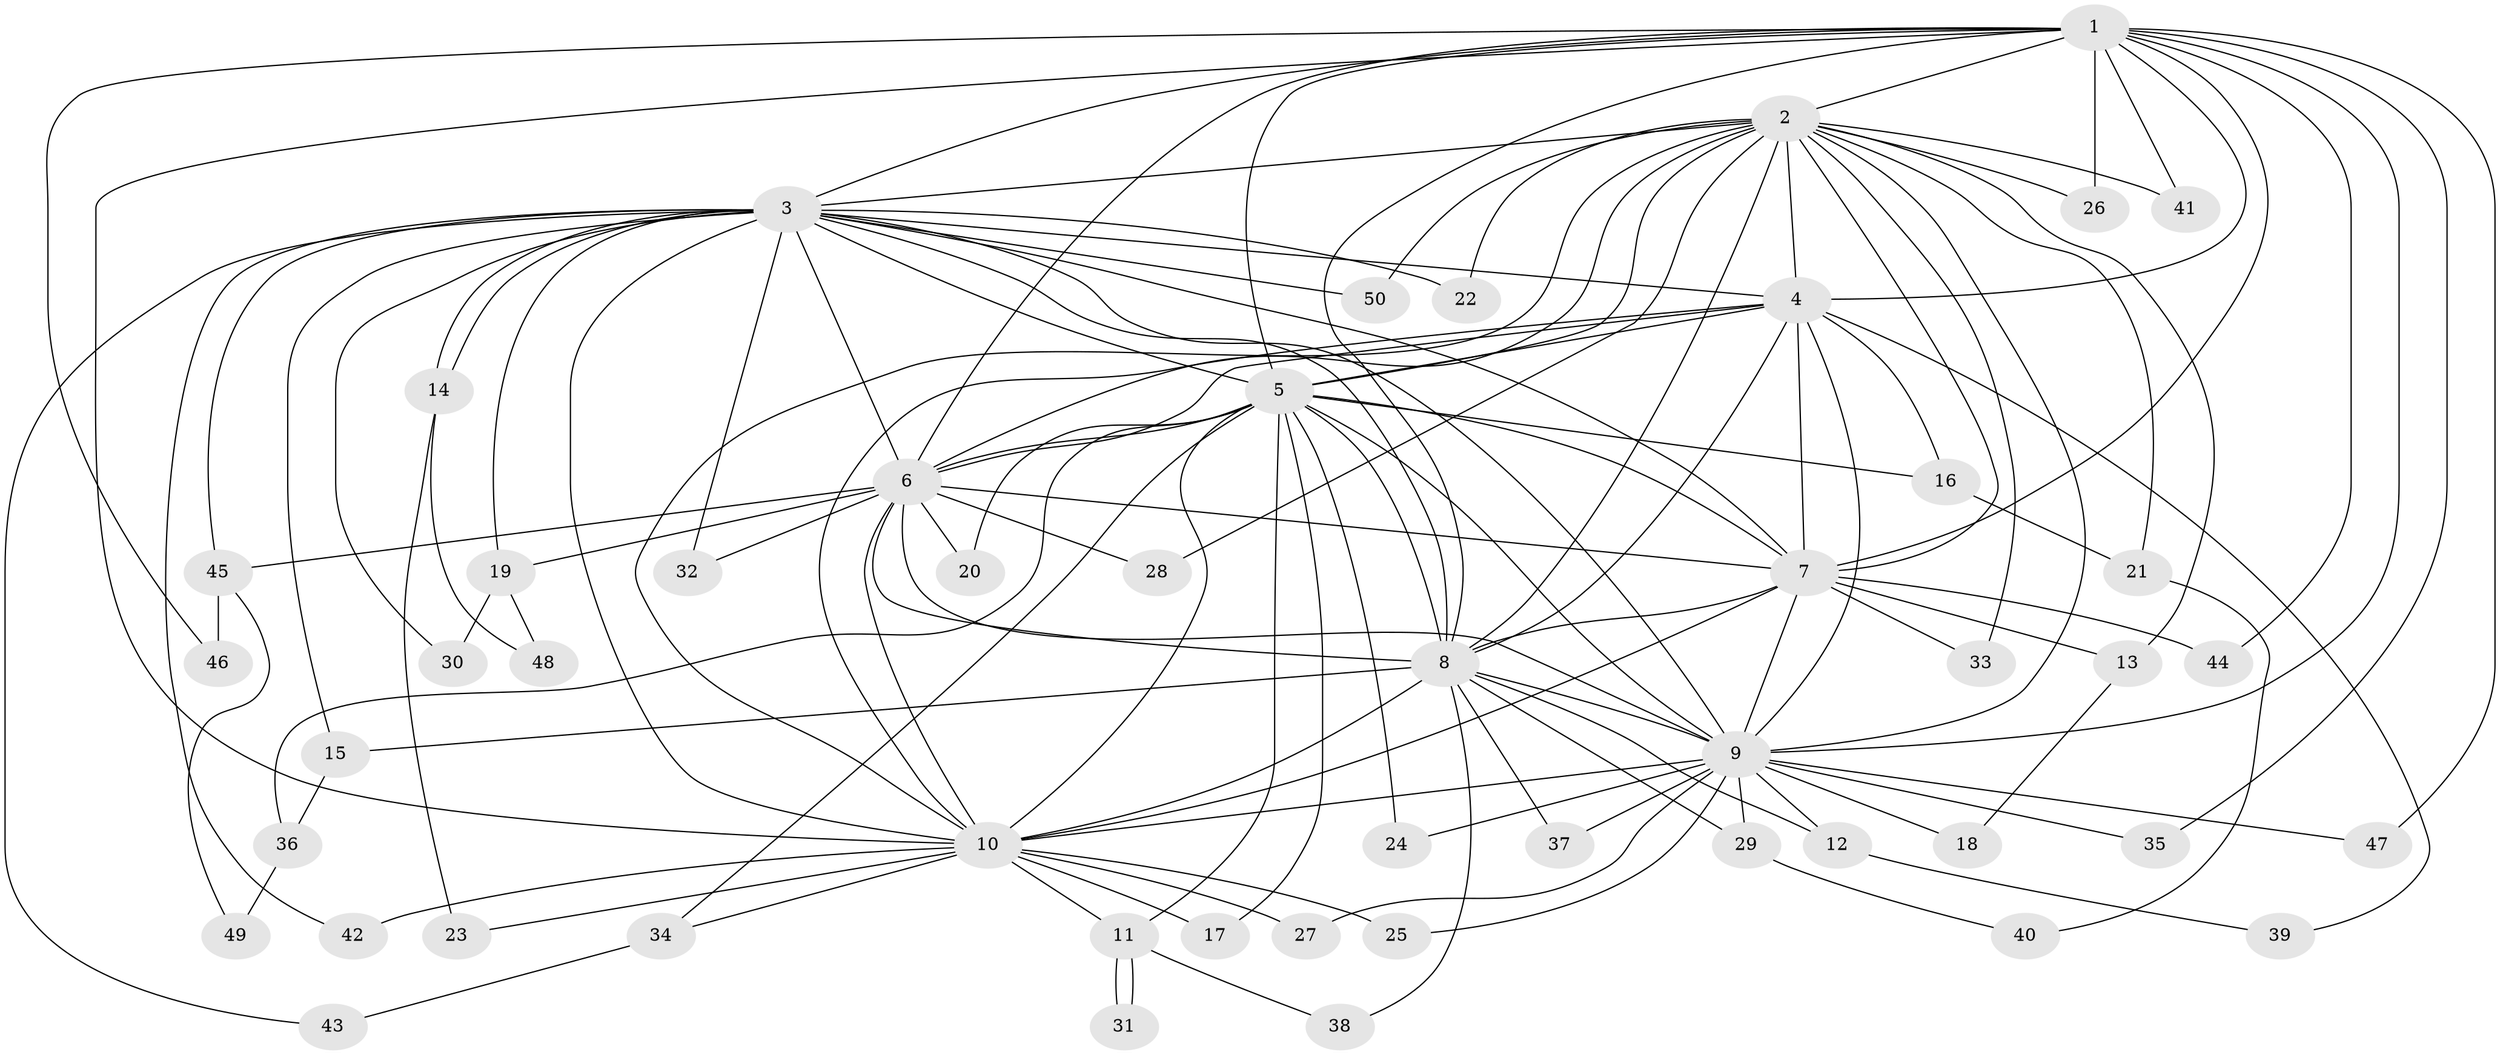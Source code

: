 // coarse degree distribution, {10: 0.027777777777777776, 21: 0.027777777777777776, 18: 0.05555555555555555, 8: 0.05555555555555555, 15: 0.027777777777777776, 3: 0.19444444444444445, 2: 0.5277777777777778, 4: 0.05555555555555555, 1: 0.027777777777777776}
// Generated by graph-tools (version 1.1) at 2025/23/03/03/25 07:23:45]
// undirected, 50 vertices, 125 edges
graph export_dot {
graph [start="1"]
  node [color=gray90,style=filled];
  1;
  2;
  3;
  4;
  5;
  6;
  7;
  8;
  9;
  10;
  11;
  12;
  13;
  14;
  15;
  16;
  17;
  18;
  19;
  20;
  21;
  22;
  23;
  24;
  25;
  26;
  27;
  28;
  29;
  30;
  31;
  32;
  33;
  34;
  35;
  36;
  37;
  38;
  39;
  40;
  41;
  42;
  43;
  44;
  45;
  46;
  47;
  48;
  49;
  50;
  1 -- 2;
  1 -- 3;
  1 -- 4;
  1 -- 5;
  1 -- 6;
  1 -- 7;
  1 -- 8;
  1 -- 9;
  1 -- 10;
  1 -- 26;
  1 -- 35;
  1 -- 41;
  1 -- 44;
  1 -- 46;
  1 -- 47;
  2 -- 3;
  2 -- 4;
  2 -- 5;
  2 -- 6;
  2 -- 7;
  2 -- 8;
  2 -- 9;
  2 -- 10;
  2 -- 13;
  2 -- 21;
  2 -- 22;
  2 -- 26;
  2 -- 28;
  2 -- 33;
  2 -- 41;
  2 -- 50;
  3 -- 4;
  3 -- 5;
  3 -- 6;
  3 -- 7;
  3 -- 8;
  3 -- 9;
  3 -- 10;
  3 -- 14;
  3 -- 14;
  3 -- 15;
  3 -- 19;
  3 -- 22;
  3 -- 30;
  3 -- 32;
  3 -- 42;
  3 -- 43;
  3 -- 45;
  3 -- 50;
  4 -- 5;
  4 -- 6;
  4 -- 7;
  4 -- 8;
  4 -- 9;
  4 -- 10;
  4 -- 16;
  4 -- 39;
  5 -- 6;
  5 -- 7;
  5 -- 8;
  5 -- 9;
  5 -- 10;
  5 -- 11;
  5 -- 16;
  5 -- 17;
  5 -- 20;
  5 -- 24;
  5 -- 34;
  5 -- 36;
  6 -- 7;
  6 -- 8;
  6 -- 9;
  6 -- 10;
  6 -- 19;
  6 -- 20;
  6 -- 28;
  6 -- 32;
  6 -- 45;
  7 -- 8;
  7 -- 9;
  7 -- 10;
  7 -- 13;
  7 -- 33;
  7 -- 44;
  8 -- 9;
  8 -- 10;
  8 -- 12;
  8 -- 15;
  8 -- 29;
  8 -- 37;
  8 -- 38;
  9 -- 10;
  9 -- 12;
  9 -- 18;
  9 -- 24;
  9 -- 25;
  9 -- 27;
  9 -- 29;
  9 -- 35;
  9 -- 37;
  9 -- 47;
  10 -- 11;
  10 -- 17;
  10 -- 23;
  10 -- 25;
  10 -- 27;
  10 -- 34;
  10 -- 42;
  11 -- 31;
  11 -- 31;
  11 -- 38;
  12 -- 39;
  13 -- 18;
  14 -- 23;
  14 -- 48;
  15 -- 36;
  16 -- 21;
  19 -- 30;
  19 -- 48;
  21 -- 40;
  29 -- 40;
  34 -- 43;
  36 -- 49;
  45 -- 46;
  45 -- 49;
}
